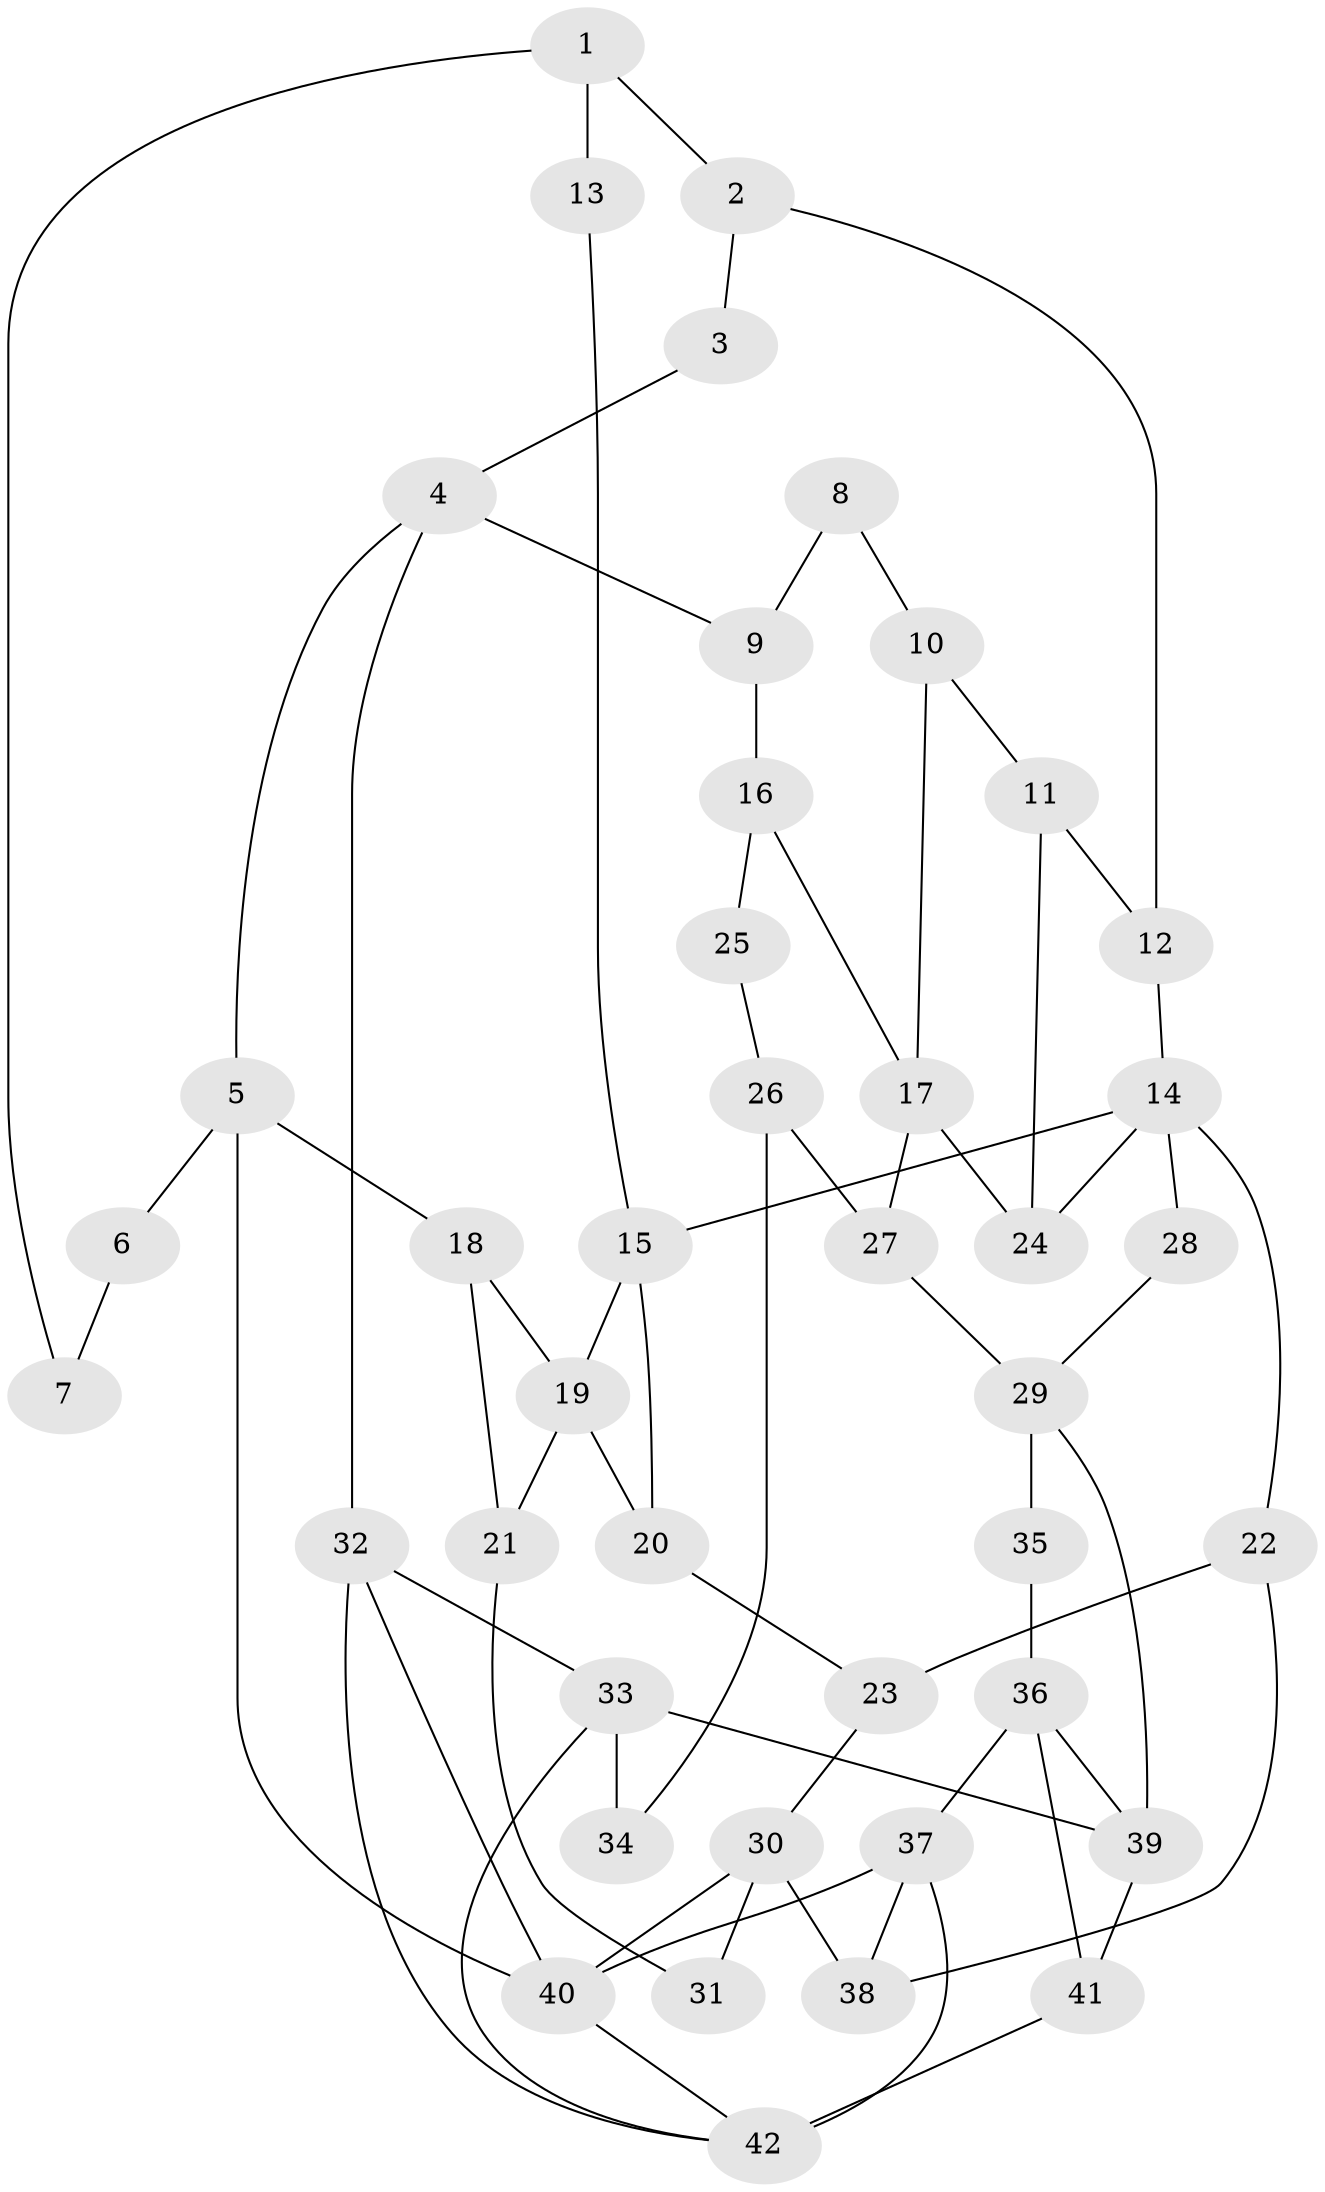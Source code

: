 // original degree distribution, {3: 0.047619047619047616, 4: 0.21428571428571427, 5: 0.5, 6: 0.23809523809523808}
// Generated by graph-tools (version 1.1) at 2025/54/03/04/25 22:54:31]
// undirected, 42 vertices, 67 edges
graph export_dot {
  node [color=gray90,style=filled];
  1;
  2;
  3;
  4;
  5;
  6;
  7;
  8;
  9;
  10;
  11;
  12;
  13;
  14;
  15;
  16;
  17;
  18;
  19;
  20;
  21;
  22;
  23;
  24;
  25;
  26;
  27;
  28;
  29;
  30;
  31;
  32;
  33;
  34;
  35;
  36;
  37;
  38;
  39;
  40;
  41;
  42;
  1 -- 2 [weight=1.0];
  1 -- 7 [weight=1.0];
  1 -- 13 [weight=2.0];
  2 -- 3 [weight=1.0];
  2 -- 12 [weight=1.0];
  3 -- 4 [weight=1.0];
  4 -- 5 [weight=1.0];
  4 -- 9 [weight=1.0];
  4 -- 32 [weight=1.0];
  5 -- 6 [weight=1.0];
  5 -- 18 [weight=1.0];
  5 -- 40 [weight=1.0];
  6 -- 7 [weight=1.0];
  8 -- 9 [weight=1.0];
  8 -- 10 [weight=1.0];
  9 -- 16 [weight=1.0];
  10 -- 11 [weight=1.0];
  10 -- 17 [weight=1.0];
  11 -- 12 [weight=1.0];
  11 -- 24 [weight=1.0];
  12 -- 14 [weight=1.0];
  13 -- 15 [weight=1.0];
  14 -- 15 [weight=1.0];
  14 -- 22 [weight=1.0];
  14 -- 24 [weight=1.0];
  14 -- 28 [weight=2.0];
  15 -- 19 [weight=1.0];
  15 -- 20 [weight=1.0];
  16 -- 17 [weight=1.0];
  16 -- 25 [weight=1.0];
  17 -- 24 [weight=1.0];
  17 -- 27 [weight=2.0];
  18 -- 19 [weight=1.0];
  18 -- 21 [weight=1.0];
  19 -- 20 [weight=2.0];
  19 -- 21 [weight=1.0];
  20 -- 23 [weight=1.0];
  21 -- 31 [weight=1.0];
  22 -- 23 [weight=1.0];
  22 -- 38 [weight=1.0];
  23 -- 30 [weight=1.0];
  25 -- 26 [weight=2.0];
  26 -- 27 [weight=2.0];
  26 -- 34 [weight=2.0];
  27 -- 29 [weight=2.0];
  28 -- 29 [weight=1.0];
  29 -- 35 [weight=1.0];
  29 -- 39 [weight=1.0];
  30 -- 31 [weight=2.0];
  30 -- 38 [weight=1.0];
  30 -- 40 [weight=2.0];
  32 -- 33 [weight=1.0];
  32 -- 40 [weight=1.0];
  32 -- 42 [weight=1.0];
  33 -- 34 [weight=2.0];
  33 -- 39 [weight=1.0];
  33 -- 42 [weight=1.0];
  35 -- 36 [weight=2.0];
  36 -- 37 [weight=2.0];
  36 -- 39 [weight=1.0];
  36 -- 41 [weight=1.0];
  37 -- 38 [weight=1.0];
  37 -- 40 [weight=1.0];
  37 -- 42 [weight=1.0];
  39 -- 41 [weight=1.0];
  40 -- 42 [weight=1.0];
  41 -- 42 [weight=2.0];
}
